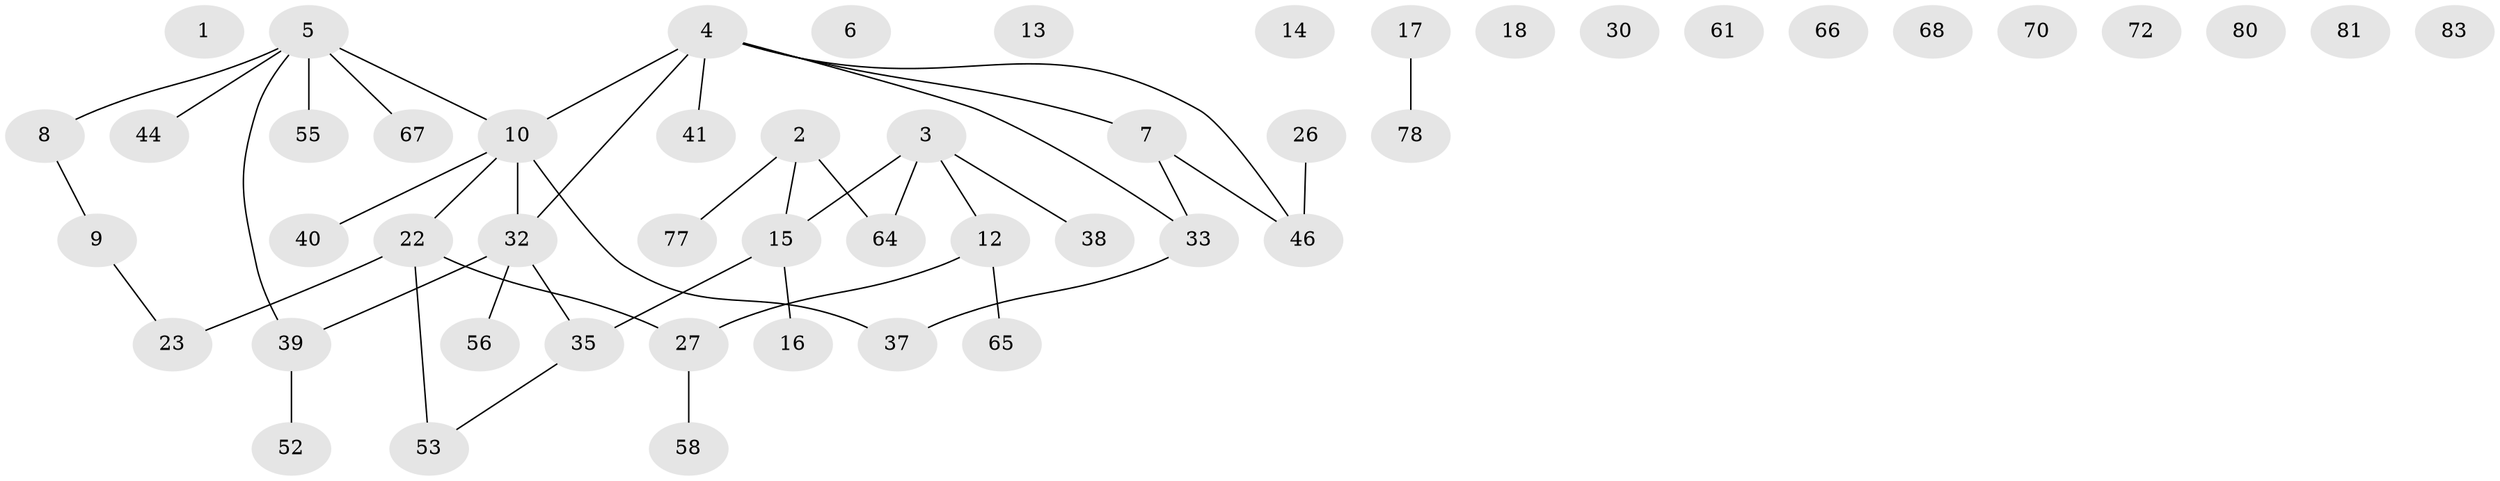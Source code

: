 // original degree distribution, {0: 0.15217391304347827, 3: 0.18478260869565216, 4: 0.06521739130434782, 2: 0.30434782608695654, 1: 0.2608695652173913, 9: 0.010869565217391304, 5: 0.021739130434782608}
// Generated by graph-tools (version 1.1) at 2025/12/03/09/25 04:12:58]
// undirected, 50 vertices, 43 edges
graph export_dot {
graph [start="1"]
  node [color=gray90,style=filled];
  1;
  2 [super="+31+43+82"];
  3 [super="+51+60+89"];
  4 [super="+19+25+28+91"];
  5 [super="+20+48+50+88"];
  6;
  7 [super="+57"];
  8 [super="+36+74"];
  9 [super="+11+54"];
  10 [super="+42"];
  12 [super="+24"];
  13;
  14;
  15 [super="+29"];
  16 [super="+79"];
  17 [super="+21"];
  18;
  22 [super="+34+92"];
  23 [super="+87"];
  26 [super="+86"];
  27 [super="+45+62"];
  30;
  32 [super="+49+71"];
  33 [super="+47"];
  35 [super="+85"];
  37;
  38;
  39 [super="+76"];
  40;
  41;
  44 [super="+59"];
  46 [super="+69"];
  52 [super="+63"];
  53 [super="+90"];
  55;
  56;
  58 [super="+73+75+84"];
  61;
  64;
  65;
  66;
  67;
  68;
  70;
  72;
  77;
  78;
  80;
  81;
  83;
  2 -- 64;
  2 -- 15;
  2 -- 77;
  3 -- 12;
  3 -- 38;
  3 -- 64;
  3 -- 15;
  4 -- 41;
  4 -- 33;
  4 -- 46;
  4 -- 7;
  4 -- 10;
  4 -- 32;
  5 -- 44;
  5 -- 67;
  5 -- 55;
  5 -- 8;
  5 -- 10 [weight=2];
  5 -- 39;
  7 -- 33;
  7 -- 46;
  8 -- 9;
  9 -- 23;
  10 -- 37;
  10 -- 22 [weight=2];
  10 -- 40;
  10 -- 32;
  12 -- 65;
  12 -- 27;
  15 -- 16;
  15 -- 35;
  17 -- 78;
  22 -- 53;
  22 -- 23;
  22 -- 27;
  26 -- 46;
  27 -- 58;
  32 -- 35;
  32 -- 39;
  32 -- 56;
  33 -- 37;
  35 -- 53;
  39 -- 52;
}
